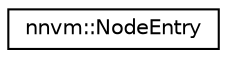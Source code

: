 digraph "Graphical Class Hierarchy"
{
 // LATEX_PDF_SIZE
  edge [fontname="Helvetica",fontsize="10",labelfontname="Helvetica",labelfontsize="10"];
  node [fontname="Helvetica",fontsize="10",shape=record];
  rankdir="LR";
  Node0 [label="nnvm::NodeEntry",height=0.2,width=0.4,color="black", fillcolor="white", style="filled",URL="$structnnvm_1_1NodeEntry.html",tooltip="an entry that represents output data from a node"];
}
